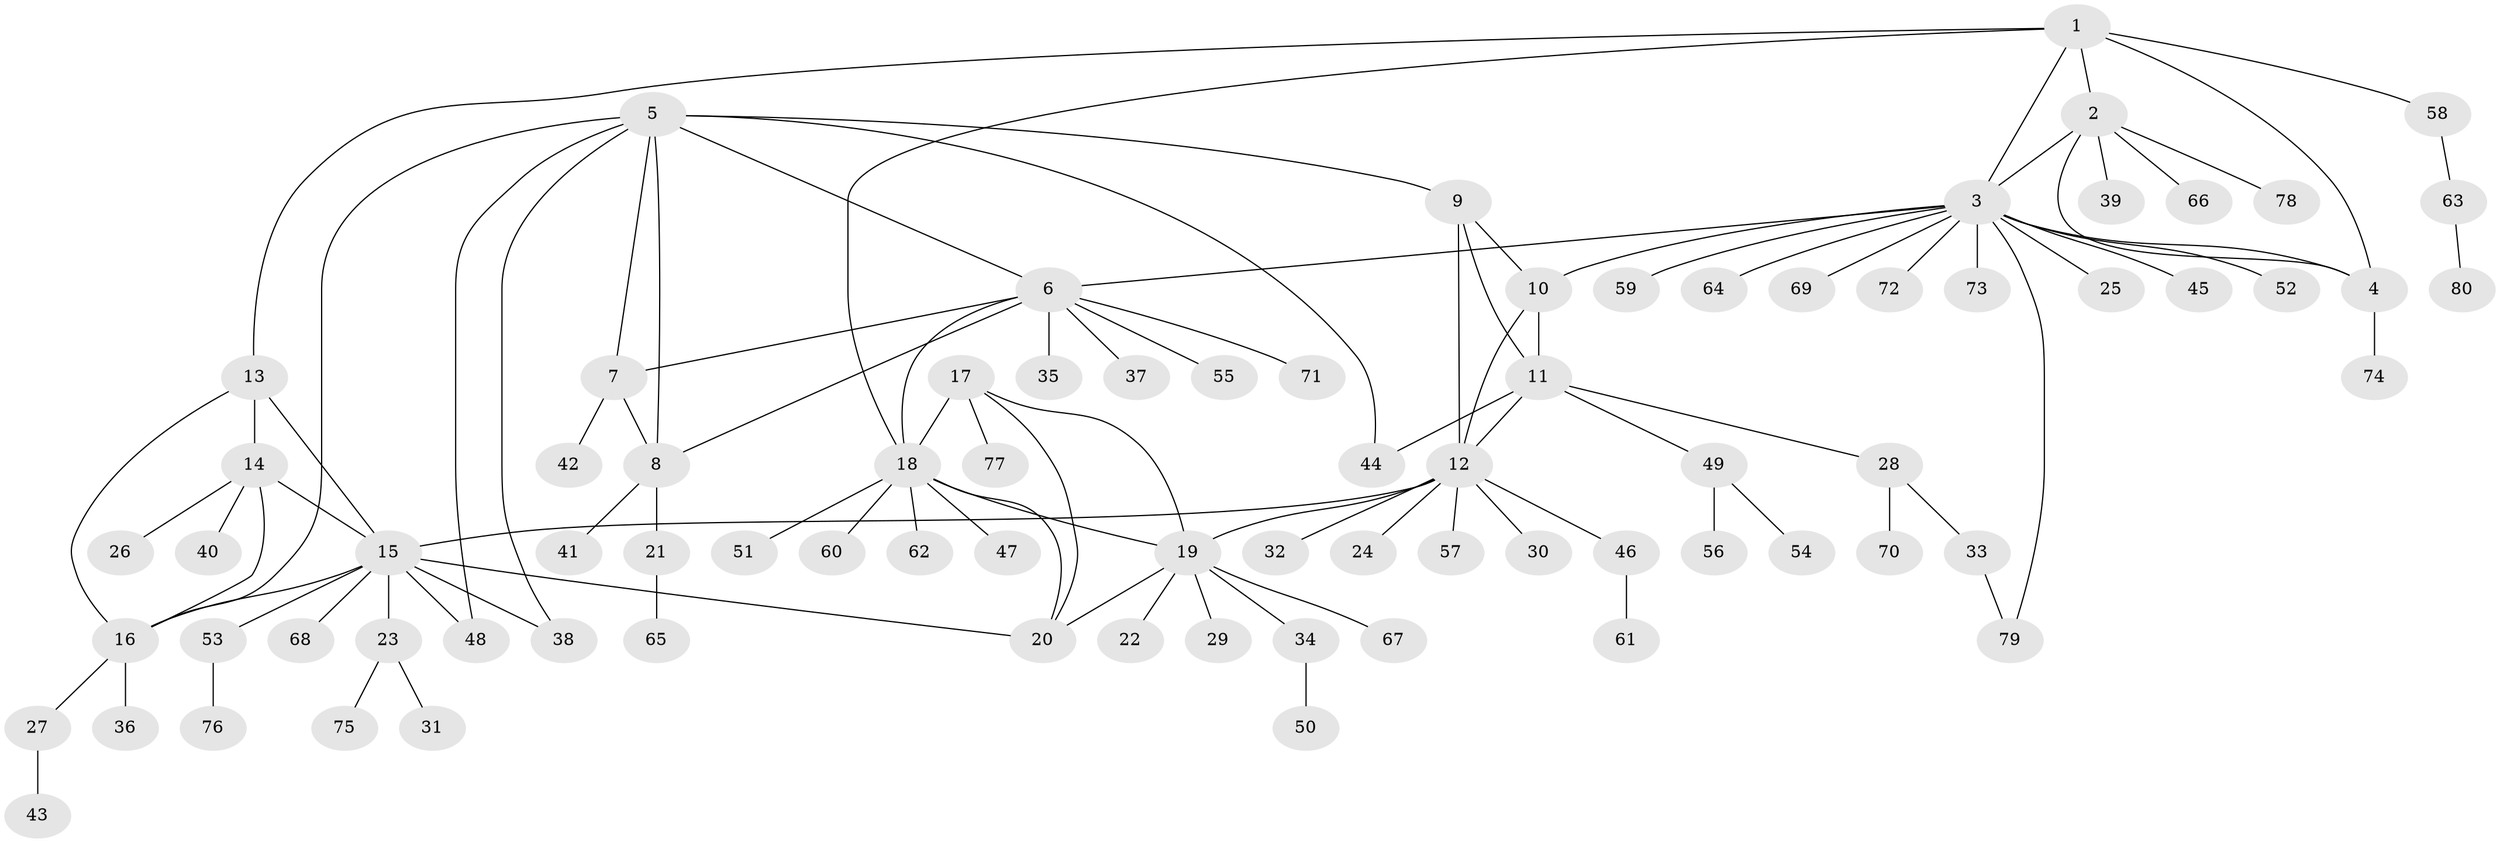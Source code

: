 // coarse degree distribution, {5: 0.05, 6: 0.075, 7: 0.025, 3: 0.075, 9: 0.025, 10: 0.025, 1: 0.625, 8: 0.025, 2: 0.075}
// Generated by graph-tools (version 1.1) at 2025/19/03/04/25 18:19:39]
// undirected, 80 vertices, 104 edges
graph export_dot {
graph [start="1"]
  node [color=gray90,style=filled];
  1;
  2;
  3;
  4;
  5;
  6;
  7;
  8;
  9;
  10;
  11;
  12;
  13;
  14;
  15;
  16;
  17;
  18;
  19;
  20;
  21;
  22;
  23;
  24;
  25;
  26;
  27;
  28;
  29;
  30;
  31;
  32;
  33;
  34;
  35;
  36;
  37;
  38;
  39;
  40;
  41;
  42;
  43;
  44;
  45;
  46;
  47;
  48;
  49;
  50;
  51;
  52;
  53;
  54;
  55;
  56;
  57;
  58;
  59;
  60;
  61;
  62;
  63;
  64;
  65;
  66;
  67;
  68;
  69;
  70;
  71;
  72;
  73;
  74;
  75;
  76;
  77;
  78;
  79;
  80;
  1 -- 2;
  1 -- 3;
  1 -- 4;
  1 -- 13;
  1 -- 18;
  1 -- 58;
  2 -- 3;
  2 -- 4;
  2 -- 39;
  2 -- 66;
  2 -- 78;
  3 -- 4;
  3 -- 6;
  3 -- 10;
  3 -- 25;
  3 -- 45;
  3 -- 52;
  3 -- 59;
  3 -- 64;
  3 -- 69;
  3 -- 72;
  3 -- 73;
  3 -- 79;
  4 -- 74;
  5 -- 6;
  5 -- 7;
  5 -- 8;
  5 -- 9;
  5 -- 16;
  5 -- 38;
  5 -- 44;
  5 -- 48;
  6 -- 7;
  6 -- 8;
  6 -- 18;
  6 -- 35;
  6 -- 37;
  6 -- 55;
  6 -- 71;
  7 -- 8;
  7 -- 42;
  8 -- 21;
  8 -- 41;
  9 -- 10;
  9 -- 11;
  9 -- 12;
  10 -- 11;
  10 -- 12;
  11 -- 12;
  11 -- 28;
  11 -- 44;
  11 -- 49;
  12 -- 15;
  12 -- 19;
  12 -- 24;
  12 -- 30;
  12 -- 32;
  12 -- 46;
  12 -- 57;
  13 -- 14;
  13 -- 15;
  13 -- 16;
  14 -- 15;
  14 -- 16;
  14 -- 26;
  14 -- 40;
  15 -- 16;
  15 -- 20;
  15 -- 23;
  15 -- 38;
  15 -- 48;
  15 -- 53;
  15 -- 68;
  16 -- 27;
  16 -- 36;
  17 -- 18;
  17 -- 19;
  17 -- 20;
  17 -- 77;
  18 -- 19;
  18 -- 20;
  18 -- 47;
  18 -- 51;
  18 -- 60;
  18 -- 62;
  19 -- 20;
  19 -- 22;
  19 -- 29;
  19 -- 34;
  19 -- 67;
  21 -- 65;
  23 -- 31;
  23 -- 75;
  27 -- 43;
  28 -- 33;
  28 -- 70;
  33 -- 79;
  34 -- 50;
  46 -- 61;
  49 -- 54;
  49 -- 56;
  53 -- 76;
  58 -- 63;
  63 -- 80;
}
